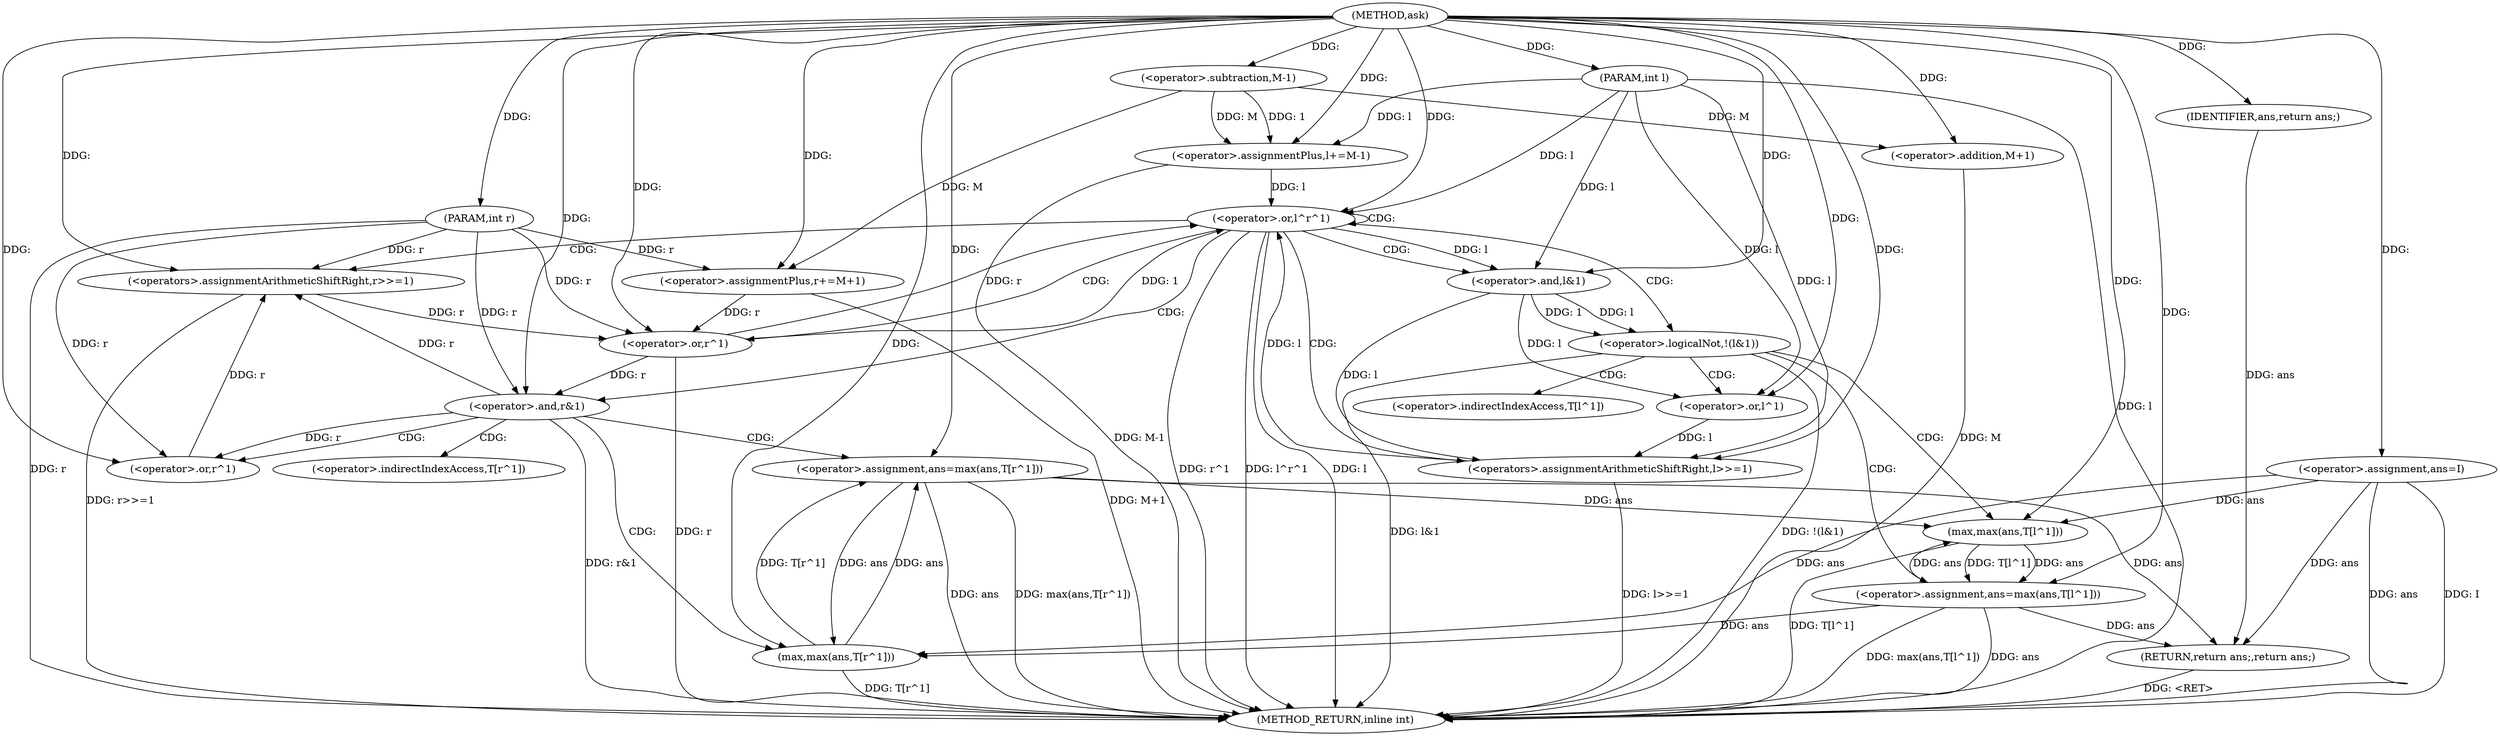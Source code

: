 digraph "ask" {  
"1000377" [label = "(METHOD,ask)" ]
"1000439" [label = "(METHOD_RETURN,inline int)" ]
"1000378" [label = "(PARAM,int l)" ]
"1000379" [label = "(PARAM,int r)" ]
"1000382" [label = "(<operator>.assignment,ans=I)" ]
"1000437" [label = "(RETURN,return ans;,return ans;)" ]
"1000397" [label = "(<operator>.or,l^r^1)" ]
"1000438" [label = "(IDENTIFIER,ans,return ans;)" ]
"1000387" [label = "(<operator>.assignmentPlus,l+=M-1)" ]
"1000392" [label = "(<operator>.assignmentPlus,r+=M+1)" ]
"1000403" [label = "(<operators>.assignmentArithmeticShiftRight,l>>=1)" ]
"1000406" [label = "(<operators>.assignmentArithmeticShiftRight,r>>=1)" ]
"1000399" [label = "(<operator>.or,r^1)" ]
"1000411" [label = "(<operator>.logicalNot,!(l&1))" ]
"1000415" [label = "(<operator>.assignment,ans=max(ans,T[l^1]))" ]
"1000425" [label = "(<operator>.and,r&1)" ]
"1000428" [label = "(<operator>.assignment,ans=max(ans,T[r^1]))" ]
"1000389" [label = "(<operator>.subtraction,M-1)" ]
"1000394" [label = "(<operator>.addition,M+1)" ]
"1000412" [label = "(<operator>.and,l&1)" ]
"1000417" [label = "(max,max(ans,T[l^1]))" ]
"1000430" [label = "(max,max(ans,T[r^1]))" ]
"1000421" [label = "(<operator>.or,l^1)" ]
"1000434" [label = "(<operator>.or,r^1)" ]
"1000419" [label = "(<operator>.indirectIndexAccess,T[l^1])" ]
"1000432" [label = "(<operator>.indirectIndexAccess,T[r^1])" ]
  "1000378" -> "1000439"  [ label = "DDG: l"] 
  "1000379" -> "1000439"  [ label = "DDG: r"] 
  "1000382" -> "1000439"  [ label = "DDG: ans"] 
  "1000387" -> "1000439"  [ label = "DDG: M-1"] 
  "1000394" -> "1000439"  [ label = "DDG: M"] 
  "1000392" -> "1000439"  [ label = "DDG: M+1"] 
  "1000397" -> "1000439"  [ label = "DDG: l"] 
  "1000399" -> "1000439"  [ label = "DDG: r"] 
  "1000397" -> "1000439"  [ label = "DDG: r^1"] 
  "1000397" -> "1000439"  [ label = "DDG: l^r^1"] 
  "1000411" -> "1000439"  [ label = "DDG: l&1"] 
  "1000411" -> "1000439"  [ label = "DDG: !(l&1)"] 
  "1000415" -> "1000439"  [ label = "DDG: ans"] 
  "1000417" -> "1000439"  [ label = "DDG: T[l^1]"] 
  "1000415" -> "1000439"  [ label = "DDG: max(ans,T[l^1])"] 
  "1000425" -> "1000439"  [ label = "DDG: r&1"] 
  "1000428" -> "1000439"  [ label = "DDG: ans"] 
  "1000430" -> "1000439"  [ label = "DDG: T[r^1]"] 
  "1000428" -> "1000439"  [ label = "DDG: max(ans,T[r^1])"] 
  "1000403" -> "1000439"  [ label = "DDG: l>>=1"] 
  "1000406" -> "1000439"  [ label = "DDG: r>>=1"] 
  "1000437" -> "1000439"  [ label = "DDG: <RET>"] 
  "1000382" -> "1000439"  [ label = "DDG: I"] 
  "1000377" -> "1000378"  [ label = "DDG: "] 
  "1000377" -> "1000379"  [ label = "DDG: "] 
  "1000377" -> "1000382"  [ label = "DDG: "] 
  "1000438" -> "1000437"  [ label = "DDG: ans"] 
  "1000382" -> "1000437"  [ label = "DDG: ans"] 
  "1000415" -> "1000437"  [ label = "DDG: ans"] 
  "1000428" -> "1000437"  [ label = "DDG: ans"] 
  "1000377" -> "1000438"  [ label = "DDG: "] 
  "1000389" -> "1000387"  [ label = "DDG: M"] 
  "1000389" -> "1000387"  [ label = "DDG: 1"] 
  "1000377" -> "1000392"  [ label = "DDG: "] 
  "1000389" -> "1000392"  [ label = "DDG: M"] 
  "1000387" -> "1000397"  [ label = "DDG: l"] 
  "1000403" -> "1000397"  [ label = "DDG: l"] 
  "1000378" -> "1000397"  [ label = "DDG: l"] 
  "1000377" -> "1000397"  [ label = "DDG: "] 
  "1000399" -> "1000397"  [ label = "DDG: 1"] 
  "1000399" -> "1000397"  [ label = "DDG: r"] 
  "1000378" -> "1000387"  [ label = "DDG: l"] 
  "1000377" -> "1000387"  [ label = "DDG: "] 
  "1000379" -> "1000392"  [ label = "DDG: r"] 
  "1000392" -> "1000399"  [ label = "DDG: r"] 
  "1000406" -> "1000399"  [ label = "DDG: r"] 
  "1000379" -> "1000399"  [ label = "DDG: r"] 
  "1000377" -> "1000399"  [ label = "DDG: "] 
  "1000412" -> "1000403"  [ label = "DDG: l"] 
  "1000421" -> "1000403"  [ label = "DDG: l"] 
  "1000378" -> "1000403"  [ label = "DDG: l"] 
  "1000377" -> "1000403"  [ label = "DDG: "] 
  "1000425" -> "1000406"  [ label = "DDG: r"] 
  "1000434" -> "1000406"  [ label = "DDG: r"] 
  "1000379" -> "1000406"  [ label = "DDG: r"] 
  "1000377" -> "1000406"  [ label = "DDG: "] 
  "1000417" -> "1000415"  [ label = "DDG: ans"] 
  "1000417" -> "1000415"  [ label = "DDG: T[l^1]"] 
  "1000430" -> "1000428"  [ label = "DDG: ans"] 
  "1000430" -> "1000428"  [ label = "DDG: T[r^1]"] 
  "1000377" -> "1000389"  [ label = "DDG: "] 
  "1000389" -> "1000394"  [ label = "DDG: M"] 
  "1000377" -> "1000394"  [ label = "DDG: "] 
  "1000412" -> "1000411"  [ label = "DDG: 1"] 
  "1000412" -> "1000411"  [ label = "DDG: l"] 
  "1000377" -> "1000415"  [ label = "DDG: "] 
  "1000399" -> "1000425"  [ label = "DDG: r"] 
  "1000379" -> "1000425"  [ label = "DDG: r"] 
  "1000377" -> "1000425"  [ label = "DDG: "] 
  "1000377" -> "1000428"  [ label = "DDG: "] 
  "1000397" -> "1000412"  [ label = "DDG: l"] 
  "1000378" -> "1000412"  [ label = "DDG: l"] 
  "1000377" -> "1000412"  [ label = "DDG: "] 
  "1000382" -> "1000417"  [ label = "DDG: ans"] 
  "1000415" -> "1000417"  [ label = "DDG: ans"] 
  "1000428" -> "1000417"  [ label = "DDG: ans"] 
  "1000377" -> "1000417"  [ label = "DDG: "] 
  "1000382" -> "1000430"  [ label = "DDG: ans"] 
  "1000415" -> "1000430"  [ label = "DDG: ans"] 
  "1000428" -> "1000430"  [ label = "DDG: ans"] 
  "1000377" -> "1000430"  [ label = "DDG: "] 
  "1000412" -> "1000421"  [ label = "DDG: l"] 
  "1000378" -> "1000421"  [ label = "DDG: l"] 
  "1000377" -> "1000421"  [ label = "DDG: "] 
  "1000425" -> "1000434"  [ label = "DDG: r"] 
  "1000379" -> "1000434"  [ label = "DDG: r"] 
  "1000377" -> "1000434"  [ label = "DDG: "] 
  "1000397" -> "1000403"  [ label = "CDG: "] 
  "1000397" -> "1000399"  [ label = "CDG: "] 
  "1000397" -> "1000412"  [ label = "CDG: "] 
  "1000397" -> "1000397"  [ label = "CDG: "] 
  "1000397" -> "1000425"  [ label = "CDG: "] 
  "1000397" -> "1000406"  [ label = "CDG: "] 
  "1000397" -> "1000411"  [ label = "CDG: "] 
  "1000411" -> "1000421"  [ label = "CDG: "] 
  "1000411" -> "1000419"  [ label = "CDG: "] 
  "1000411" -> "1000417"  [ label = "CDG: "] 
  "1000411" -> "1000415"  [ label = "CDG: "] 
  "1000425" -> "1000430"  [ label = "CDG: "] 
  "1000425" -> "1000434"  [ label = "CDG: "] 
  "1000425" -> "1000428"  [ label = "CDG: "] 
  "1000425" -> "1000432"  [ label = "CDG: "] 
}
